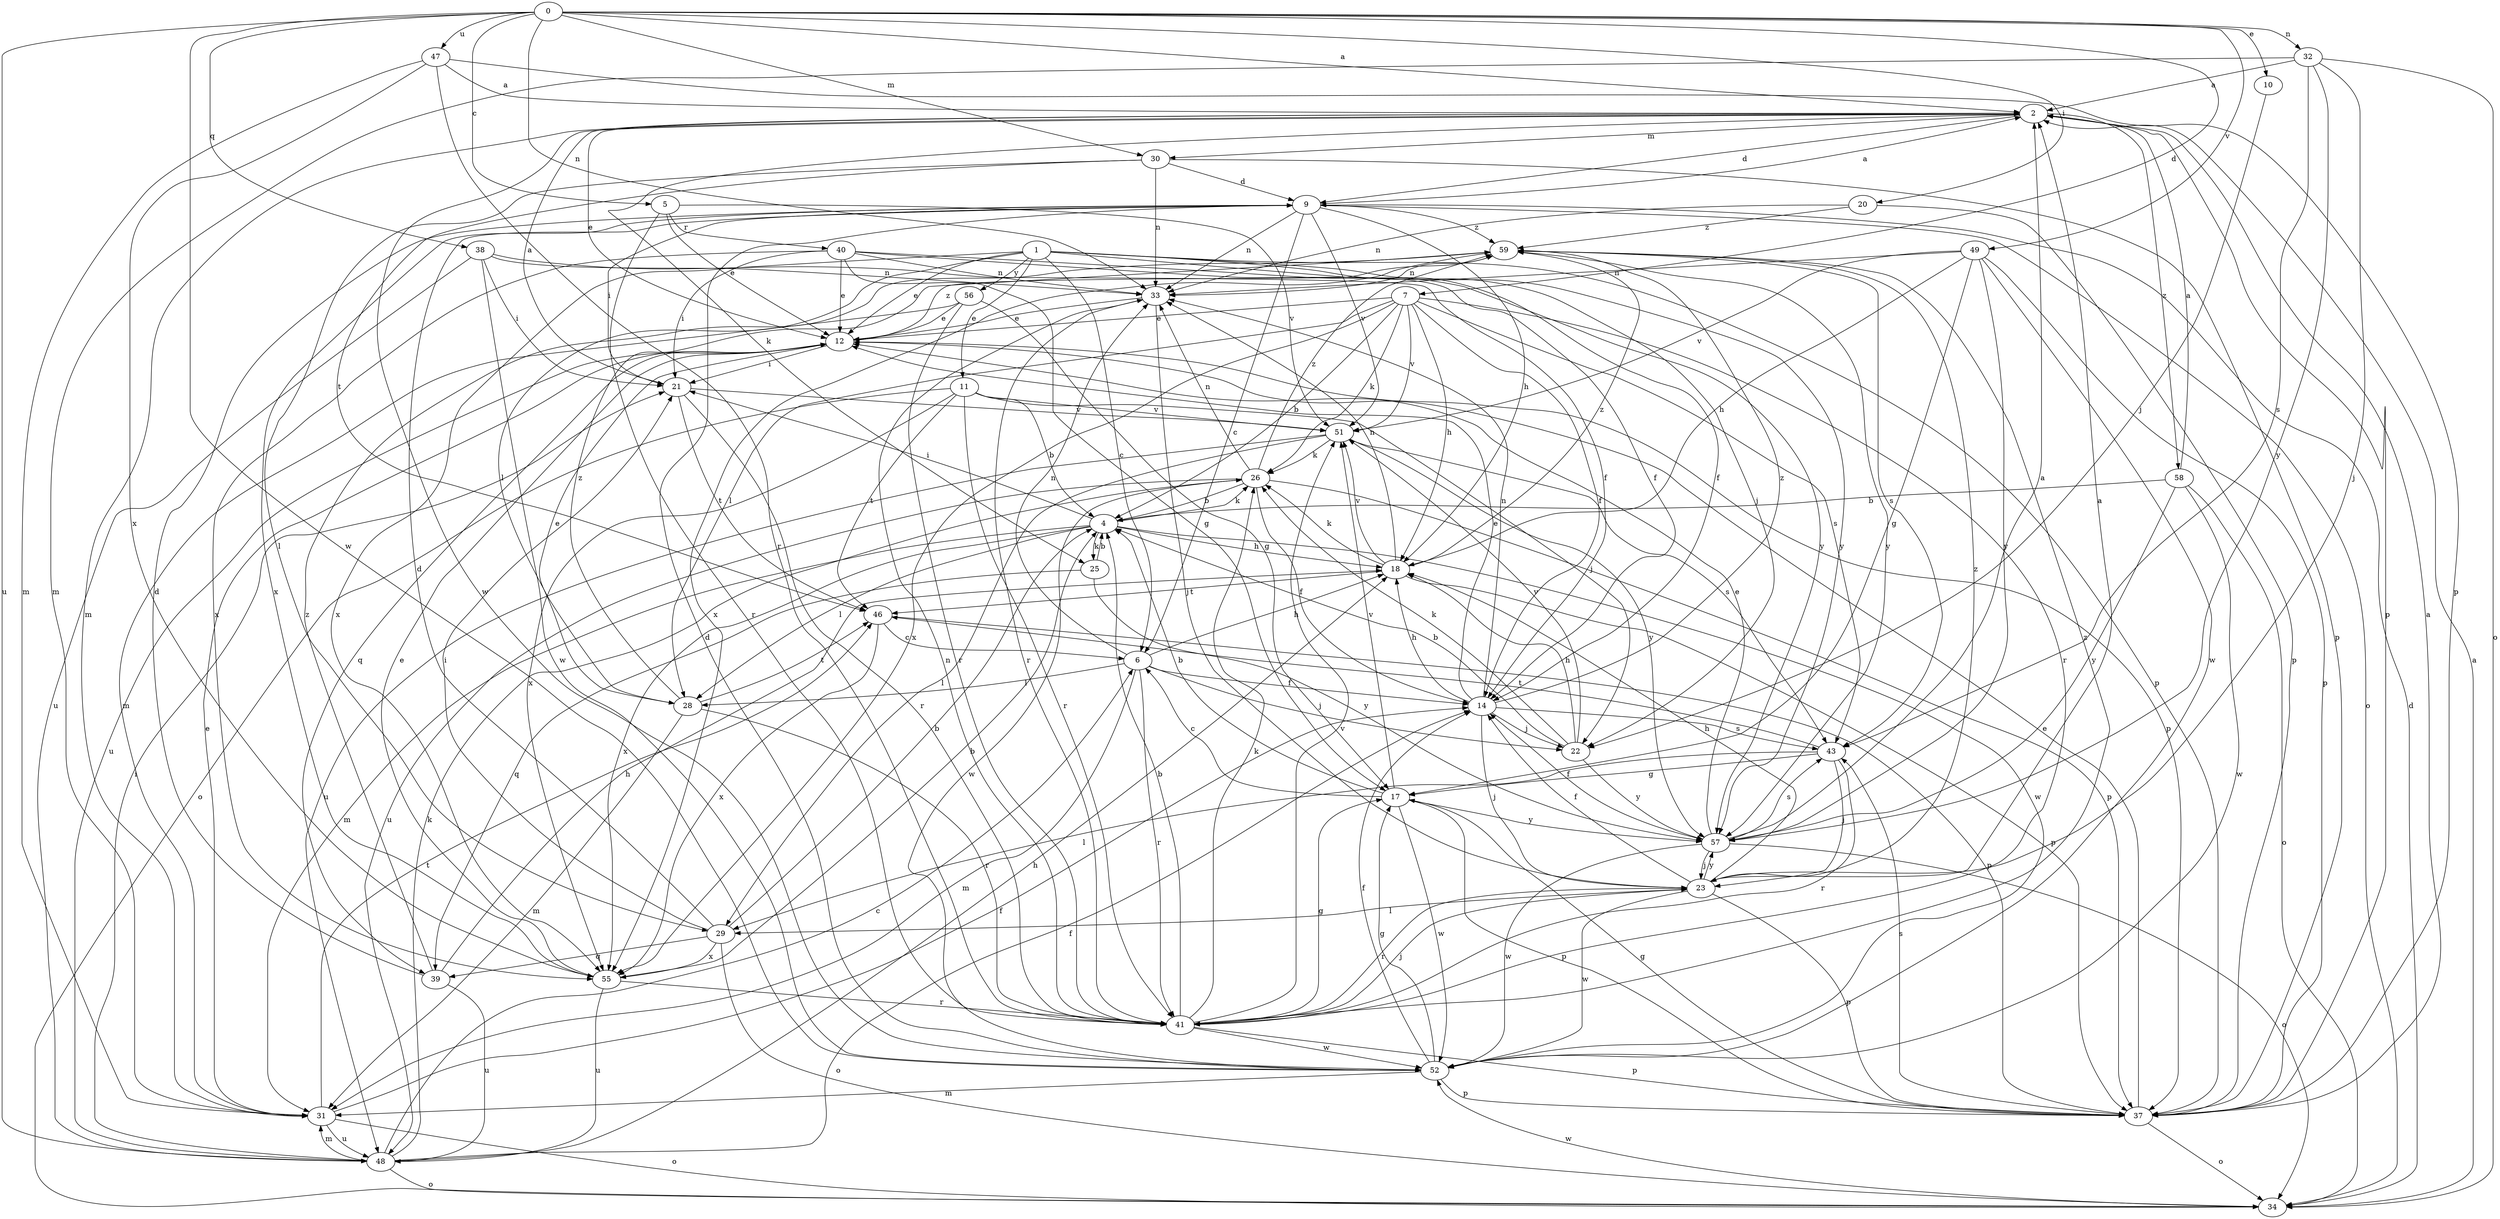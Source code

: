 strict digraph  {
0;
1;
2;
4;
5;
6;
7;
9;
10;
11;
12;
14;
17;
18;
20;
21;
22;
23;
25;
26;
28;
29;
30;
31;
32;
33;
34;
37;
38;
39;
40;
41;
43;
46;
47;
48;
49;
51;
52;
55;
56;
57;
58;
59;
0 -> 2  [label=a];
0 -> 5  [label=c];
0 -> 7  [label=d];
0 -> 10  [label=e];
0 -> 20  [label=i];
0 -> 30  [label=m];
0 -> 32  [label=n];
0 -> 33  [label=n];
0 -> 38  [label=q];
0 -> 47  [label=u];
0 -> 48  [label=u];
0 -> 49  [label=v];
0 -> 52  [label=w];
1 -> 6  [label=c];
1 -> 11  [label=e];
1 -> 12  [label=e];
1 -> 14  [label=f];
1 -> 22  [label=j];
1 -> 28  [label=l];
1 -> 37  [label=p];
1 -> 55  [label=x];
1 -> 56  [label=y];
1 -> 57  [label=y];
2 -> 9  [label=d];
2 -> 12  [label=e];
2 -> 25  [label=k];
2 -> 30  [label=m];
2 -> 31  [label=m];
2 -> 37  [label=p];
2 -> 52  [label=w];
2 -> 58  [label=z];
4 -> 18  [label=h];
4 -> 21  [label=i];
4 -> 25  [label=k];
4 -> 26  [label=k];
4 -> 28  [label=l];
4 -> 31  [label=m];
4 -> 52  [label=w];
4 -> 55  [label=x];
5 -> 12  [label=e];
5 -> 40  [label=r];
5 -> 41  [label=r];
5 -> 51  [label=v];
6 -> 14  [label=f];
6 -> 18  [label=h];
6 -> 22  [label=j];
6 -> 28  [label=l];
6 -> 31  [label=m];
6 -> 33  [label=n];
6 -> 41  [label=r];
7 -> 4  [label=b];
7 -> 12  [label=e];
7 -> 14  [label=f];
7 -> 18  [label=h];
7 -> 26  [label=k];
7 -> 28  [label=l];
7 -> 41  [label=r];
7 -> 43  [label=s];
7 -> 51  [label=v];
7 -> 55  [label=x];
9 -> 2  [label=a];
9 -> 6  [label=c];
9 -> 18  [label=h];
9 -> 21  [label=i];
9 -> 33  [label=n];
9 -> 34  [label=o];
9 -> 51  [label=v];
9 -> 55  [label=x];
9 -> 59  [label=z];
10 -> 22  [label=j];
11 -> 4  [label=b];
11 -> 22  [label=j];
11 -> 34  [label=o];
11 -> 41  [label=r];
11 -> 46  [label=t];
11 -> 51  [label=v];
11 -> 55  [label=x];
12 -> 21  [label=i];
12 -> 37  [label=p];
12 -> 39  [label=q];
12 -> 48  [label=u];
12 -> 59  [label=z];
14 -> 12  [label=e];
14 -> 18  [label=h];
14 -> 22  [label=j];
14 -> 23  [label=j];
14 -> 33  [label=n];
14 -> 43  [label=s];
14 -> 59  [label=z];
17 -> 4  [label=b];
17 -> 6  [label=c];
17 -> 37  [label=p];
17 -> 51  [label=v];
17 -> 52  [label=w];
17 -> 57  [label=y];
18 -> 26  [label=k];
18 -> 33  [label=n];
18 -> 37  [label=p];
18 -> 46  [label=t];
18 -> 51  [label=v];
18 -> 59  [label=z];
20 -> 33  [label=n];
20 -> 37  [label=p];
20 -> 59  [label=z];
21 -> 2  [label=a];
21 -> 41  [label=r];
21 -> 46  [label=t];
21 -> 51  [label=v];
22 -> 4  [label=b];
22 -> 18  [label=h];
22 -> 26  [label=k];
22 -> 51  [label=v];
22 -> 57  [label=y];
23 -> 2  [label=a];
23 -> 14  [label=f];
23 -> 18  [label=h];
23 -> 29  [label=l];
23 -> 37  [label=p];
23 -> 41  [label=r];
23 -> 52  [label=w];
23 -> 57  [label=y];
23 -> 59  [label=z];
25 -> 4  [label=b];
25 -> 39  [label=q];
25 -> 57  [label=y];
26 -> 4  [label=b];
26 -> 14  [label=f];
26 -> 33  [label=n];
26 -> 37  [label=p];
26 -> 48  [label=u];
26 -> 52  [label=w];
26 -> 59  [label=z];
28 -> 12  [label=e];
28 -> 31  [label=m];
28 -> 41  [label=r];
28 -> 46  [label=t];
28 -> 59  [label=z];
29 -> 4  [label=b];
29 -> 9  [label=d];
29 -> 21  [label=i];
29 -> 34  [label=o];
29 -> 39  [label=q];
29 -> 55  [label=x];
30 -> 9  [label=d];
30 -> 29  [label=l];
30 -> 33  [label=n];
30 -> 37  [label=p];
30 -> 46  [label=t];
31 -> 12  [label=e];
31 -> 14  [label=f];
31 -> 34  [label=o];
31 -> 46  [label=t];
31 -> 48  [label=u];
32 -> 2  [label=a];
32 -> 23  [label=j];
32 -> 31  [label=m];
32 -> 34  [label=o];
32 -> 43  [label=s];
32 -> 57  [label=y];
33 -> 12  [label=e];
33 -> 23  [label=j];
33 -> 41  [label=r];
34 -> 2  [label=a];
34 -> 9  [label=d];
34 -> 52  [label=w];
37 -> 2  [label=a];
37 -> 12  [label=e];
37 -> 17  [label=g];
37 -> 34  [label=o];
37 -> 43  [label=s];
38 -> 14  [label=f];
38 -> 21  [label=i];
38 -> 33  [label=n];
38 -> 48  [label=u];
38 -> 52  [label=w];
39 -> 9  [label=d];
39 -> 18  [label=h];
39 -> 48  [label=u];
39 -> 59  [label=z];
40 -> 12  [label=e];
40 -> 14  [label=f];
40 -> 17  [label=g];
40 -> 21  [label=i];
40 -> 33  [label=n];
40 -> 55  [label=x];
40 -> 57  [label=y];
41 -> 4  [label=b];
41 -> 17  [label=g];
41 -> 23  [label=j];
41 -> 26  [label=k];
41 -> 33  [label=n];
41 -> 37  [label=p];
41 -> 51  [label=v];
41 -> 52  [label=w];
41 -> 59  [label=z];
43 -> 17  [label=g];
43 -> 23  [label=j];
43 -> 29  [label=l];
43 -> 41  [label=r];
43 -> 46  [label=t];
46 -> 6  [label=c];
46 -> 37  [label=p];
46 -> 55  [label=x];
47 -> 2  [label=a];
47 -> 31  [label=m];
47 -> 37  [label=p];
47 -> 41  [label=r];
47 -> 55  [label=x];
48 -> 6  [label=c];
48 -> 14  [label=f];
48 -> 18  [label=h];
48 -> 21  [label=i];
48 -> 26  [label=k];
48 -> 31  [label=m];
48 -> 34  [label=o];
49 -> 17  [label=g];
49 -> 18  [label=h];
49 -> 33  [label=n];
49 -> 37  [label=p];
49 -> 51  [label=v];
49 -> 52  [label=w];
49 -> 57  [label=y];
51 -> 26  [label=k];
51 -> 29  [label=l];
51 -> 43  [label=s];
51 -> 48  [label=u];
51 -> 57  [label=y];
52 -> 9  [label=d];
52 -> 14  [label=f];
52 -> 17  [label=g];
52 -> 31  [label=m];
52 -> 37  [label=p];
55 -> 4  [label=b];
55 -> 12  [label=e];
55 -> 41  [label=r];
55 -> 48  [label=u];
56 -> 12  [label=e];
56 -> 17  [label=g];
56 -> 31  [label=m];
56 -> 41  [label=r];
57 -> 2  [label=a];
57 -> 12  [label=e];
57 -> 14  [label=f];
57 -> 23  [label=j];
57 -> 34  [label=o];
57 -> 43  [label=s];
57 -> 52  [label=w];
58 -> 2  [label=a];
58 -> 4  [label=b];
58 -> 34  [label=o];
58 -> 52  [label=w];
58 -> 57  [label=y];
59 -> 33  [label=n];
59 -> 43  [label=s];
59 -> 55  [label=x];
59 -> 57  [label=y];
}
